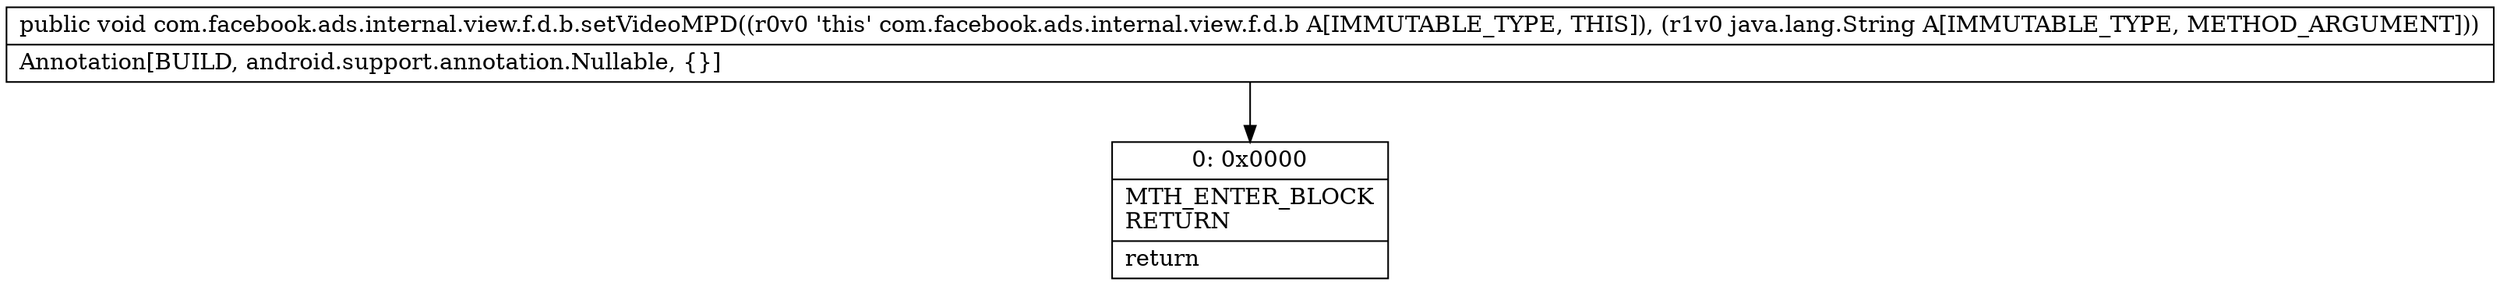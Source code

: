digraph "CFG forcom.facebook.ads.internal.view.f.d.b.setVideoMPD(Ljava\/lang\/String;)V" {
Node_0 [shape=record,label="{0\:\ 0x0000|MTH_ENTER_BLOCK\lRETURN\l|return\l}"];
MethodNode[shape=record,label="{public void com.facebook.ads.internal.view.f.d.b.setVideoMPD((r0v0 'this' com.facebook.ads.internal.view.f.d.b A[IMMUTABLE_TYPE, THIS]), (r1v0 java.lang.String A[IMMUTABLE_TYPE, METHOD_ARGUMENT]))  | Annotation[BUILD, android.support.annotation.Nullable, \{\}]\l}"];
MethodNode -> Node_0;
}

